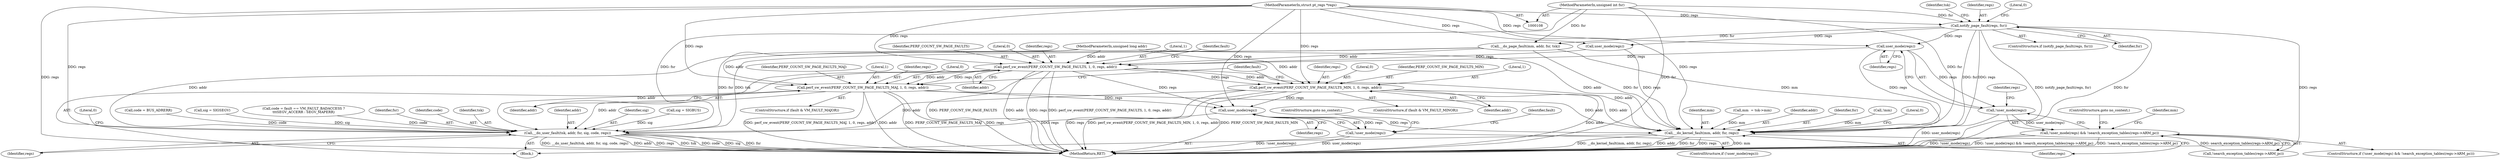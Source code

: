 digraph "0_linux_a8b0ca17b80e92faab46ee7179ba9e99ccb61233_6@pointer" {
"1000149" [label="(Call,user_mode(regs))"];
"1000119" [label="(Call,notify_page_fault(regs, fsr))"];
"1000111" [label="(MethodParameterIn,struct pt_regs *regs)"];
"1000110" [label="(MethodParameterIn,unsigned int fsr)"];
"1000148" [label="(Call,!user_mode(regs))"];
"1000147" [label="(Call,!user_mode(regs) && !search_exception_tables(regs->ARM_pc))"];
"1000188" [label="(Call,perf_sw_event(PERF_COUNT_SW_PAGE_FAULTS, 1, 0, regs, addr))"];
"1000198" [label="(Call,perf_sw_event(PERF_COUNT_SW_PAGE_FAULTS_MAJ, 1, 0, regs, addr))"];
"1000237" [label="(Call,user_mode(regs))"];
"1000236" [label="(Call,!user_mode(regs))"];
"1000264" [label="(Call,__do_user_fault(tsk, addr, fsr, sig, code, regs))"];
"1000274" [label="(Call,__do_kernel_fault(mm, addr, fsr, regs))"];
"1000209" [label="(Call,perf_sw_event(PERF_COUNT_SW_PAGE_FAULTS_MIN, 1, 0, regs, addr))"];
"1000270" [label="(Identifier,regs)"];
"1000205" [label="(ControlStructure,if (fault & VM_FAULT_MINOR))"];
"1000201" [label="(Literal,0)"];
"1000266" [label="(Identifier,addr)"];
"1000160" [label="(Identifier,mm)"];
"1000148" [label="(Call,!user_mode(regs))"];
"1000146" [label="(ControlStructure,if (!user_mode(regs) && !search_exception_tables(regs->ARM_pc)))"];
"1000151" [label="(Call,!search_exception_tables(regs->ARM_pc))"];
"1000268" [label="(Identifier,sig)"];
"1000214" [label="(Identifier,addr)"];
"1000213" [label="(Identifier,regs)"];
"1000123" [label="(Literal,0)"];
"1000239" [label="(ControlStructure,goto no_context;)"];
"1000274" [label="(Call,__do_kernel_fault(mm, addr, fsr, regs))"];
"1000125" [label="(Identifier,tsk)"];
"1000219" [label="(Identifier,fault)"];
"1000193" [label="(Identifier,addr)"];
"1000245" [label="(Call,sig = SIGBUS)"];
"1000178" [label="(Call,__do_page_fault(mm, addr, fsr, tsk))"];
"1000272" [label="(Literal,0)"];
"1000275" [label="(Identifier,mm)"];
"1000120" [label="(Identifier,regs)"];
"1000199" [label="(Identifier,PERF_COUNT_SW_PAGE_FAULTS_MAJ)"];
"1000248" [label="(Call,code = BUS_ADRERR)"];
"1000196" [label="(Identifier,fault)"];
"1000111" [label="(MethodParameterIn,struct pt_regs *regs)"];
"1000127" [label="(Call,mm  = tsk->mm)"];
"1000188" [label="(Call,perf_sw_event(PERF_COUNT_SW_PAGE_FAULTS, 1, 0, regs, addr))"];
"1000212" [label="(Literal,0)"];
"1000189" [label="(Identifier,PERF_COUNT_SW_PAGE_FAULTS)"];
"1000191" [label="(Literal,0)"];
"1000209" [label="(Call,perf_sw_event(PERF_COUNT_SW_PAGE_FAULTS_MIN, 1, 0, regs, addr))"];
"1000281" [label="(MethodReturn,RET)"];
"1000235" [label="(ControlStructure,if (!user_mode(regs)))"];
"1000276" [label="(Identifier,addr)"];
"1000198" [label="(Call,perf_sw_event(PERF_COUNT_SW_PAGE_FAULTS_MAJ, 1, 0, regs, addr))"];
"1000200" [label="(Literal,1)"];
"1000112" [label="(Block,)"];
"1000147" [label="(Call,!user_mode(regs) && !search_exception_tables(regs->ARM_pc))"];
"1000110" [label="(MethodParameterIn,unsigned int fsr)"];
"1000237" [label="(Call,user_mode(regs))"];
"1000156" [label="(ControlStructure,goto no_context;)"];
"1000203" [label="(Identifier,addr)"];
"1000194" [label="(ControlStructure,if (fault & VM_FAULT_MAJOR))"];
"1000150" [label="(Identifier,regs)"];
"1000118" [label="(ControlStructure,if (notify_page_fault(regs, fsr)))"];
"1000192" [label="(Identifier,regs)"];
"1000264" [label="(Call,__do_user_fault(tsk, addr, fsr, sig, code, regs))"];
"1000238" [label="(Identifier,regs)"];
"1000236" [label="(Call,!user_mode(regs))"];
"1000253" [label="(Call,sig = SIGSEGV)"];
"1000256" [label="(Call,code = fault == VM_FAULT_BADACCESS ?\n\t\t\tSEGV_ACCERR : SEGV_MAPERR)"];
"1000277" [label="(Identifier,fsr)"];
"1000242" [label="(Identifier,fault)"];
"1000135" [label="(Call,!mm)"];
"1000202" [label="(Identifier,regs)"];
"1000121" [label="(Identifier,fsr)"];
"1000119" [label="(Call,notify_page_fault(regs, fsr))"];
"1000168" [label="(Call,user_mode(regs))"];
"1000190" [label="(Literal,1)"];
"1000280" [label="(Literal,0)"];
"1000149" [label="(Call,user_mode(regs))"];
"1000210" [label="(Identifier,PERF_COUNT_SW_PAGE_FAULTS_MIN)"];
"1000267" [label="(Identifier,fsr)"];
"1000269" [label="(Identifier,code)"];
"1000265" [label="(Identifier,tsk)"];
"1000109" [label="(MethodParameterIn,unsigned long addr)"];
"1000154" [label="(Identifier,regs)"];
"1000211" [label="(Literal,1)"];
"1000278" [label="(Identifier,regs)"];
"1000149" -> "1000148"  [label="AST: "];
"1000149" -> "1000150"  [label="CFG: "];
"1000150" -> "1000149"  [label="AST: "];
"1000148" -> "1000149"  [label="CFG: "];
"1000149" -> "1000148"  [label="DDG: regs"];
"1000119" -> "1000149"  [label="DDG: regs"];
"1000111" -> "1000149"  [label="DDG: regs"];
"1000149" -> "1000188"  [label="DDG: regs"];
"1000149" -> "1000274"  [label="DDG: regs"];
"1000119" -> "1000118"  [label="AST: "];
"1000119" -> "1000121"  [label="CFG: "];
"1000120" -> "1000119"  [label="AST: "];
"1000121" -> "1000119"  [label="AST: "];
"1000123" -> "1000119"  [label="CFG: "];
"1000125" -> "1000119"  [label="CFG: "];
"1000119" -> "1000281"  [label="DDG: fsr"];
"1000119" -> "1000281"  [label="DDG: regs"];
"1000119" -> "1000281"  [label="DDG: notify_page_fault(regs, fsr)"];
"1000111" -> "1000119"  [label="DDG: regs"];
"1000110" -> "1000119"  [label="DDG: fsr"];
"1000119" -> "1000168"  [label="DDG: regs"];
"1000119" -> "1000178"  [label="DDG: fsr"];
"1000119" -> "1000274"  [label="DDG: fsr"];
"1000119" -> "1000274"  [label="DDG: regs"];
"1000111" -> "1000108"  [label="AST: "];
"1000111" -> "1000281"  [label="DDG: regs"];
"1000111" -> "1000168"  [label="DDG: regs"];
"1000111" -> "1000188"  [label="DDG: regs"];
"1000111" -> "1000198"  [label="DDG: regs"];
"1000111" -> "1000209"  [label="DDG: regs"];
"1000111" -> "1000237"  [label="DDG: regs"];
"1000111" -> "1000264"  [label="DDG: regs"];
"1000111" -> "1000274"  [label="DDG: regs"];
"1000110" -> "1000108"  [label="AST: "];
"1000110" -> "1000281"  [label="DDG: fsr"];
"1000110" -> "1000178"  [label="DDG: fsr"];
"1000110" -> "1000264"  [label="DDG: fsr"];
"1000110" -> "1000274"  [label="DDG: fsr"];
"1000148" -> "1000147"  [label="AST: "];
"1000154" -> "1000148"  [label="CFG: "];
"1000147" -> "1000148"  [label="CFG: "];
"1000148" -> "1000281"  [label="DDG: user_mode(regs)"];
"1000148" -> "1000147"  [label="DDG: user_mode(regs)"];
"1000147" -> "1000146"  [label="AST: "];
"1000147" -> "1000151"  [label="CFG: "];
"1000151" -> "1000147"  [label="AST: "];
"1000156" -> "1000147"  [label="CFG: "];
"1000160" -> "1000147"  [label="CFG: "];
"1000147" -> "1000281"  [label="DDG: !search_exception_tables(regs->ARM_pc)"];
"1000147" -> "1000281"  [label="DDG: !user_mode(regs)"];
"1000147" -> "1000281"  [label="DDG: !user_mode(regs) && !search_exception_tables(regs->ARM_pc)"];
"1000151" -> "1000147"  [label="DDG: search_exception_tables(regs->ARM_pc)"];
"1000188" -> "1000112"  [label="AST: "];
"1000188" -> "1000193"  [label="CFG: "];
"1000189" -> "1000188"  [label="AST: "];
"1000190" -> "1000188"  [label="AST: "];
"1000191" -> "1000188"  [label="AST: "];
"1000192" -> "1000188"  [label="AST: "];
"1000193" -> "1000188"  [label="AST: "];
"1000196" -> "1000188"  [label="CFG: "];
"1000188" -> "1000281"  [label="DDG: perf_sw_event(PERF_COUNT_SW_PAGE_FAULTS, 1, 0, regs, addr)"];
"1000188" -> "1000281"  [label="DDG: PERF_COUNT_SW_PAGE_FAULTS"];
"1000188" -> "1000281"  [label="DDG: addr"];
"1000188" -> "1000281"  [label="DDG: regs"];
"1000168" -> "1000188"  [label="DDG: regs"];
"1000178" -> "1000188"  [label="DDG: addr"];
"1000109" -> "1000188"  [label="DDG: addr"];
"1000188" -> "1000198"  [label="DDG: regs"];
"1000188" -> "1000198"  [label="DDG: addr"];
"1000188" -> "1000209"  [label="DDG: regs"];
"1000188" -> "1000209"  [label="DDG: addr"];
"1000188" -> "1000237"  [label="DDG: regs"];
"1000188" -> "1000264"  [label="DDG: addr"];
"1000188" -> "1000274"  [label="DDG: addr"];
"1000198" -> "1000194"  [label="AST: "];
"1000198" -> "1000203"  [label="CFG: "];
"1000199" -> "1000198"  [label="AST: "];
"1000200" -> "1000198"  [label="AST: "];
"1000201" -> "1000198"  [label="AST: "];
"1000202" -> "1000198"  [label="AST: "];
"1000203" -> "1000198"  [label="AST: "];
"1000219" -> "1000198"  [label="CFG: "];
"1000198" -> "1000281"  [label="DDG: addr"];
"1000198" -> "1000281"  [label="DDG: PERF_COUNT_SW_PAGE_FAULTS_MAJ"];
"1000198" -> "1000281"  [label="DDG: regs"];
"1000198" -> "1000281"  [label="DDG: perf_sw_event(PERF_COUNT_SW_PAGE_FAULTS_MAJ, 1, 0, regs, addr)"];
"1000109" -> "1000198"  [label="DDG: addr"];
"1000198" -> "1000237"  [label="DDG: regs"];
"1000198" -> "1000264"  [label="DDG: addr"];
"1000198" -> "1000274"  [label="DDG: addr"];
"1000237" -> "1000236"  [label="AST: "];
"1000237" -> "1000238"  [label="CFG: "];
"1000238" -> "1000237"  [label="AST: "];
"1000236" -> "1000237"  [label="CFG: "];
"1000237" -> "1000236"  [label="DDG: regs"];
"1000209" -> "1000237"  [label="DDG: regs"];
"1000237" -> "1000264"  [label="DDG: regs"];
"1000237" -> "1000274"  [label="DDG: regs"];
"1000236" -> "1000235"  [label="AST: "];
"1000239" -> "1000236"  [label="CFG: "];
"1000242" -> "1000236"  [label="CFG: "];
"1000236" -> "1000281"  [label="DDG: user_mode(regs)"];
"1000236" -> "1000281"  [label="DDG: !user_mode(regs)"];
"1000264" -> "1000112"  [label="AST: "];
"1000264" -> "1000270"  [label="CFG: "];
"1000265" -> "1000264"  [label="AST: "];
"1000266" -> "1000264"  [label="AST: "];
"1000267" -> "1000264"  [label="AST: "];
"1000268" -> "1000264"  [label="AST: "];
"1000269" -> "1000264"  [label="AST: "];
"1000270" -> "1000264"  [label="AST: "];
"1000272" -> "1000264"  [label="CFG: "];
"1000264" -> "1000281"  [label="DDG: tsk"];
"1000264" -> "1000281"  [label="DDG: code"];
"1000264" -> "1000281"  [label="DDG: sig"];
"1000264" -> "1000281"  [label="DDG: fsr"];
"1000264" -> "1000281"  [label="DDG: __do_user_fault(tsk, addr, fsr, sig, code, regs)"];
"1000264" -> "1000281"  [label="DDG: addr"];
"1000264" -> "1000281"  [label="DDG: regs"];
"1000178" -> "1000264"  [label="DDG: tsk"];
"1000178" -> "1000264"  [label="DDG: fsr"];
"1000209" -> "1000264"  [label="DDG: addr"];
"1000109" -> "1000264"  [label="DDG: addr"];
"1000253" -> "1000264"  [label="DDG: sig"];
"1000245" -> "1000264"  [label="DDG: sig"];
"1000256" -> "1000264"  [label="DDG: code"];
"1000248" -> "1000264"  [label="DDG: code"];
"1000274" -> "1000112"  [label="AST: "];
"1000274" -> "1000278"  [label="CFG: "];
"1000275" -> "1000274"  [label="AST: "];
"1000276" -> "1000274"  [label="AST: "];
"1000277" -> "1000274"  [label="AST: "];
"1000278" -> "1000274"  [label="AST: "];
"1000280" -> "1000274"  [label="CFG: "];
"1000274" -> "1000281"  [label="DDG: regs"];
"1000274" -> "1000281"  [label="DDG: mm"];
"1000274" -> "1000281"  [label="DDG: __do_kernel_fault(mm, addr, fsr, regs)"];
"1000274" -> "1000281"  [label="DDG: addr"];
"1000274" -> "1000281"  [label="DDG: fsr"];
"1000178" -> "1000274"  [label="DDG: mm"];
"1000178" -> "1000274"  [label="DDG: fsr"];
"1000135" -> "1000274"  [label="DDG: mm"];
"1000127" -> "1000274"  [label="DDG: mm"];
"1000209" -> "1000274"  [label="DDG: addr"];
"1000109" -> "1000274"  [label="DDG: addr"];
"1000168" -> "1000274"  [label="DDG: regs"];
"1000209" -> "1000205"  [label="AST: "];
"1000209" -> "1000214"  [label="CFG: "];
"1000210" -> "1000209"  [label="AST: "];
"1000211" -> "1000209"  [label="AST: "];
"1000212" -> "1000209"  [label="AST: "];
"1000213" -> "1000209"  [label="AST: "];
"1000214" -> "1000209"  [label="AST: "];
"1000219" -> "1000209"  [label="CFG: "];
"1000209" -> "1000281"  [label="DDG: perf_sw_event(PERF_COUNT_SW_PAGE_FAULTS_MIN, 1, 0, regs, addr)"];
"1000209" -> "1000281"  [label="DDG: PERF_COUNT_SW_PAGE_FAULTS_MIN"];
"1000209" -> "1000281"  [label="DDG: addr"];
"1000209" -> "1000281"  [label="DDG: regs"];
"1000109" -> "1000209"  [label="DDG: addr"];
}
